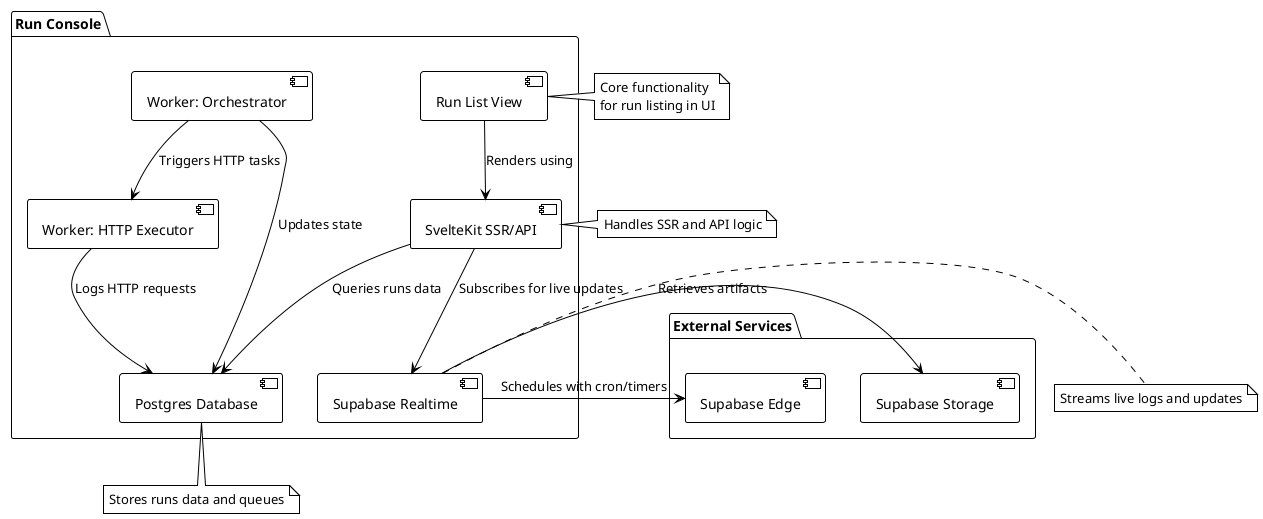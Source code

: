 @startuml
!theme plain

package "Run Console" {
    [Run List View] as RunListView
    [Supabase Realtime] as SupabaseRealtime
    [Postgres Database] as PostgresDB
    [SvelteKit SSR/API] as SvelteKit
    [Worker: Orchestrator] as Orchestrator
    [Worker: HTTP Executor] as HTTPExecutor
}

package "External Services" {
    [Supabase Storage] as SupabaseStorage
    [Supabase Edge] as SupabaseEdge
}

RunListView --> SvelteKit : Renders using
SvelteKit --> SupabaseRealtime : Subscribes for live updates
SvelteKit --> PostgresDB : Queries runs data
SupabaseRealtime -right-> SupabaseStorage : Retrieves artifacts
SupabaseRealtime -right-> SupabaseEdge : Schedules with cron/timers
Orchestrator --> PostgresDB : Updates state
HTTPExecutor --> PostgresDB : Logs HTTP requests
Orchestrator --> HTTPExecutor : Triggers HTTP tasks

note right of RunListView : Core functionality\nfor run listing in UI
note left of SvelteKit : Handles SSR and API logic
note right of SupabaseRealtime : Streams live logs and updates
note bottom of PostgresDB : Stores runs data and queues

@enduml